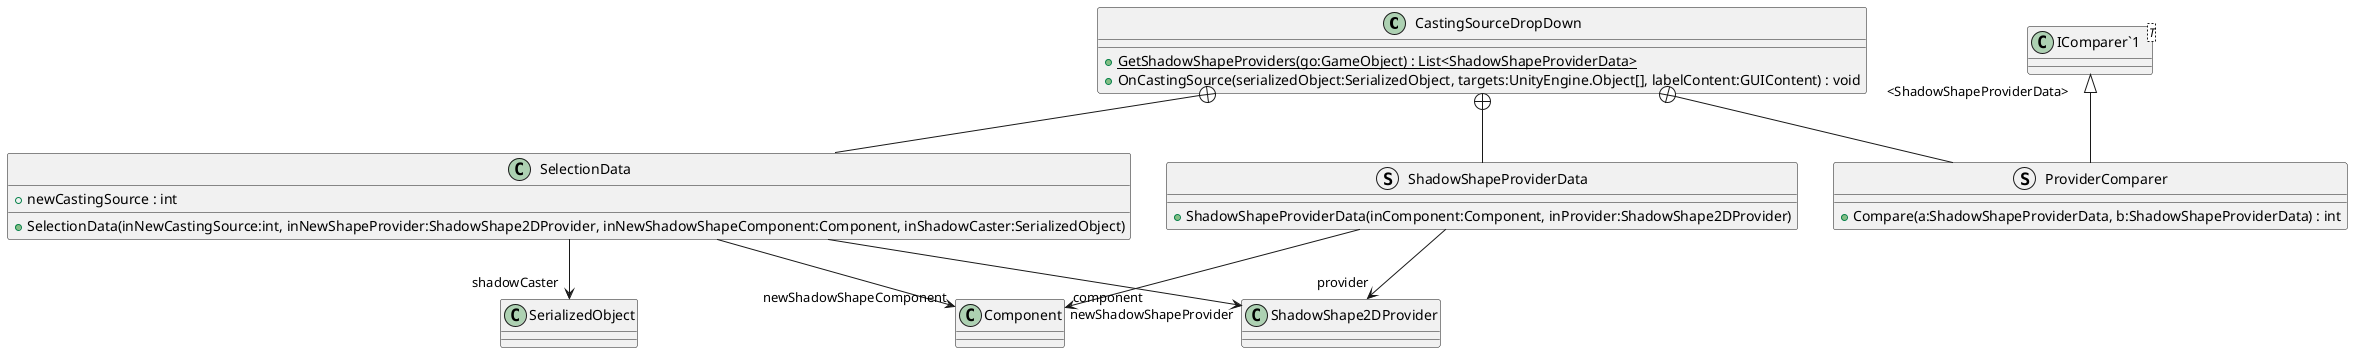 @startuml
class CastingSourceDropDown {
    {static} + GetShadowShapeProviders(go:GameObject) : List<ShadowShapeProviderData>
    + OnCastingSource(serializedObject:SerializedObject, targets:UnityEngine.Object[], labelContent:GUIContent) : void
}
struct ShadowShapeProviderData {
    + ShadowShapeProviderData(inComponent:Component, inProvider:ShadowShape2DProvider)
}
class SelectionData {
    + newCastingSource : int
    + SelectionData(inNewCastingSource:int, inNewShapeProvider:ShadowShape2DProvider, inNewShadowShapeComponent:Component, inShadowCaster:SerializedObject)
}
struct ProviderComparer {
    + Compare(a:ShadowShapeProviderData, b:ShadowShapeProviderData) : int
}
class "IComparer`1"<T> {
}
CastingSourceDropDown +-- ShadowShapeProviderData
ShadowShapeProviderData --> "component" Component
ShadowShapeProviderData --> "provider" ShadowShape2DProvider
CastingSourceDropDown +-- SelectionData
SelectionData --> "shadowCaster" SerializedObject
SelectionData --> "newShadowShapeProvider" ShadowShape2DProvider
SelectionData --> "newShadowShapeComponent" Component
CastingSourceDropDown +-- ProviderComparer
"IComparer`1" "<ShadowShapeProviderData>" <|-- ProviderComparer
@enduml
